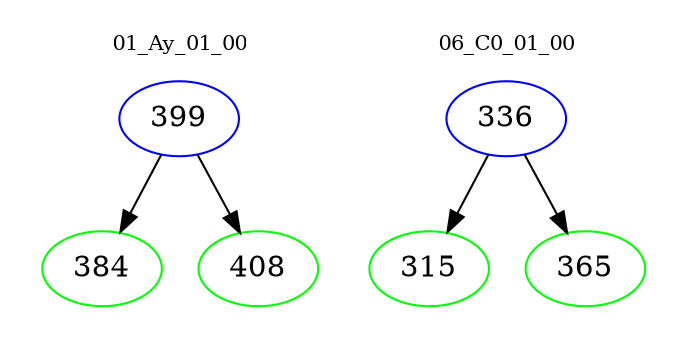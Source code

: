 digraph{
subgraph cluster_0 {
color = white
label = "01_Ay_01_00";
fontsize=10;
T0_399 [label="399", color="blue"]
T0_399 -> T0_384 [color="black"]
T0_384 [label="384", color="green"]
T0_399 -> T0_408 [color="black"]
T0_408 [label="408", color="green"]
}
subgraph cluster_1 {
color = white
label = "06_C0_01_00";
fontsize=10;
T1_336 [label="336", color="blue"]
T1_336 -> T1_315 [color="black"]
T1_315 [label="315", color="green"]
T1_336 -> T1_365 [color="black"]
T1_365 [label="365", color="green"]
}
}
